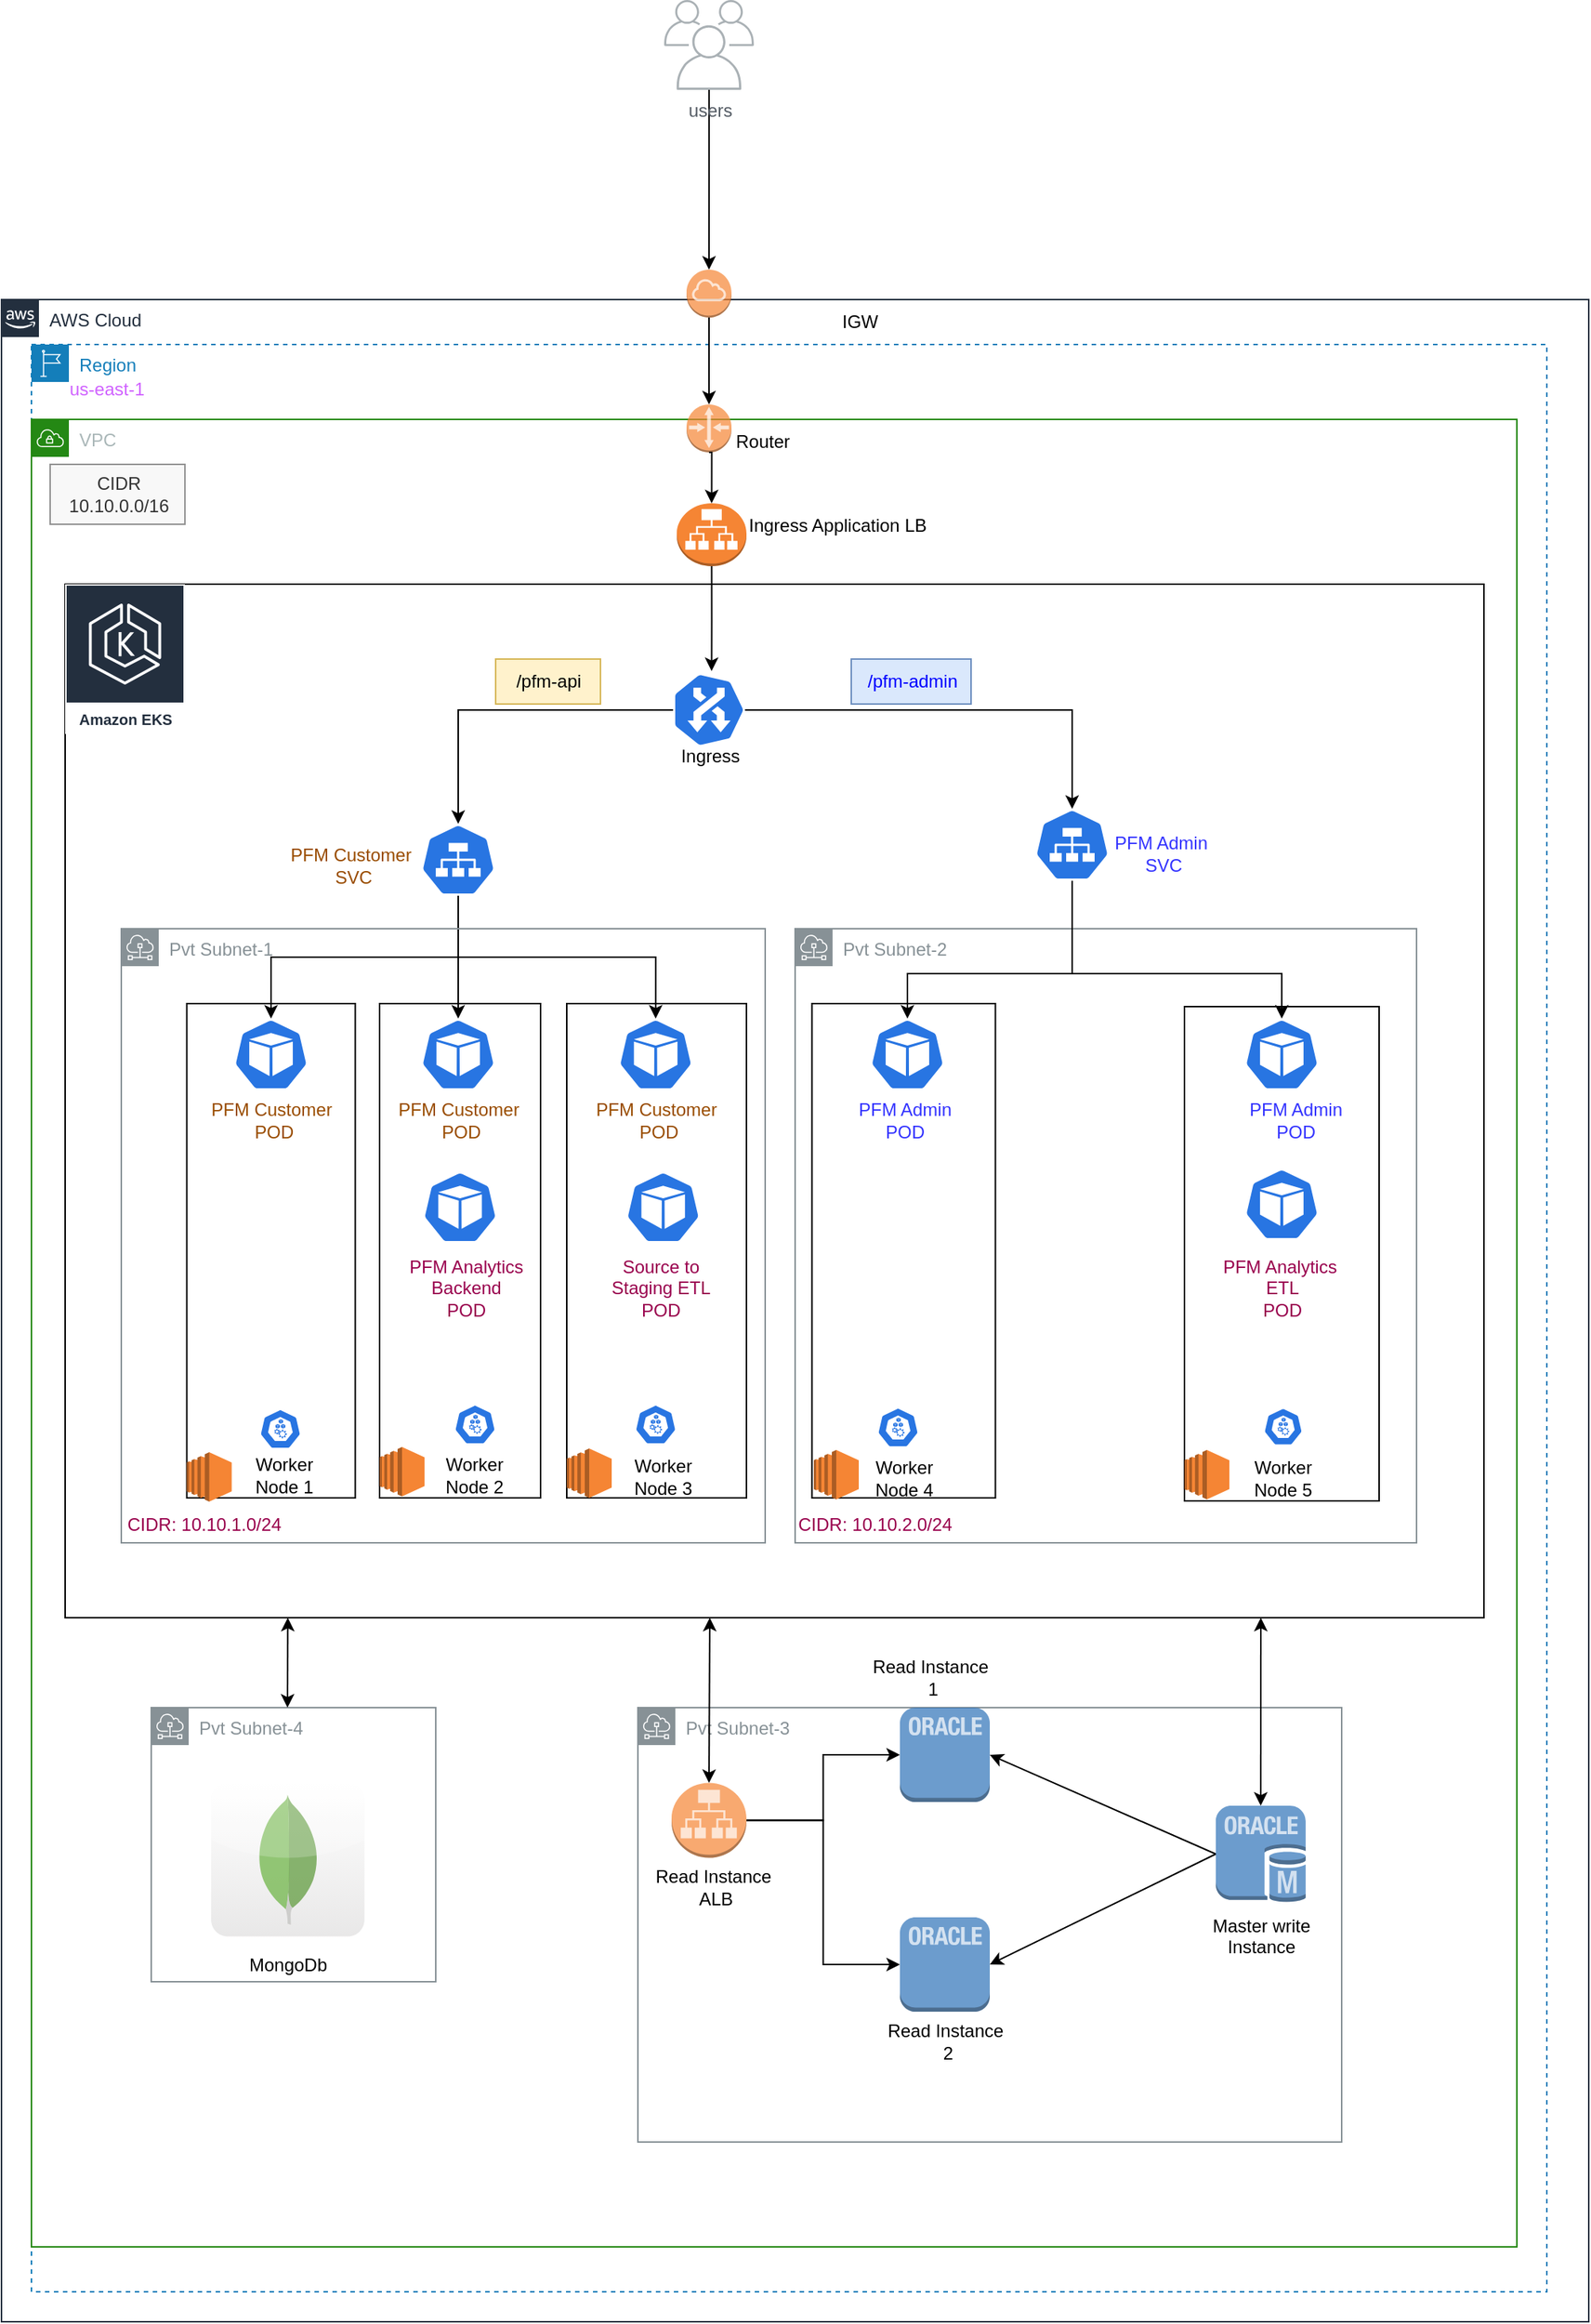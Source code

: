 <mxfile version="20.0.3" type="github">
  <diagram id="WpOWe6v5Jrajskt6-K5j" name="Page-1">
    <mxGraphModel dx="1422" dy="653" grid="1" gridSize="10" guides="1" tooltips="1" connect="1" arrows="1" fold="1" page="1" pageScale="1" pageWidth="5000" pageHeight="5000" math="0" shadow="0">
      <root>
        <mxCell id="0" />
        <mxCell id="1" parent="0" />
        <mxCell id="ctpyWPsM0HwGhFwjq_jE-9" value="Region" style="points=[[0,0],[0.25,0],[0.5,0],[0.75,0],[1,0],[1,0.25],[1,0.5],[1,0.75],[1,1],[0.75,1],[0.5,1],[0.25,1],[0,1],[0,0.75],[0,0.5],[0,0.25]];outlineConnect=0;gradientColor=none;html=1;whiteSpace=wrap;fontSize=12;fontStyle=0;container=1;pointerEvents=0;collapsible=0;recursiveResize=0;shape=mxgraph.aws4.group;grIcon=mxgraph.aws4.group_region;strokeColor=#147EBA;fillColor=none;verticalAlign=top;align=left;spacingLeft=30;fontColor=#147EBA;dashed=1;" parent="1" vertex="1">
          <mxGeometry x="160" y="380" width="1012" height="1300" as="geometry" />
        </mxCell>
        <mxCell id="ctpyWPsM0HwGhFwjq_jE-2" value="VPC" style="points=[[0,0],[0.25,0],[0.5,0],[0.75,0],[1,0],[1,0.25],[1,0.5],[1,0.75],[1,1],[0.75,1],[0.5,1],[0.25,1],[0,1],[0,0.75],[0,0.5],[0,0.25]];outlineConnect=0;gradientColor=none;html=1;whiteSpace=wrap;fontSize=12;fontStyle=0;container=1;pointerEvents=0;collapsible=0;recursiveResize=0;shape=mxgraph.aws4.group;grIcon=mxgraph.aws4.group_vpc;strokeColor=#248814;fillColor=none;verticalAlign=top;align=left;spacingLeft=30;fontColor=#AAB7B8;dashed=0;" parent="ctpyWPsM0HwGhFwjq_jE-9" vertex="1">
          <mxGeometry y="50" width="992" height="1220" as="geometry" />
        </mxCell>
        <mxCell id="SacY1gbERdZdVVYgPPZA-104" value="" style="whiteSpace=wrap;html=1;fontColor=#99004D;strokeWidth=1;gradientColor=none;fillColor=none;strokeColor=#000000;" parent="ctpyWPsM0HwGhFwjq_jE-2" vertex="1">
          <mxGeometry x="22.5" y="110" width="947.5" height="690" as="geometry" />
        </mxCell>
        <mxCell id="SacY1gbERdZdVVYgPPZA-171" value="Pvt Subnet-2" style="sketch=0;outlineConnect=0;gradientColor=none;html=1;whiteSpace=wrap;fontSize=12;fontStyle=0;shape=mxgraph.aws4.group;grIcon=mxgraph.aws4.group_subnet;strokeColor=#879196;fillColor=none;verticalAlign=top;align=left;spacingLeft=30;fontColor=#879196;dashed=0;shadow=0;" parent="ctpyWPsM0HwGhFwjq_jE-2" vertex="1">
          <mxGeometry x="510" y="340" width="415" height="410" as="geometry" />
        </mxCell>
        <mxCell id="SacY1gbERdZdVVYgPPZA-29" value="" style="whiteSpace=wrap;html=1;" parent="ctpyWPsM0HwGhFwjq_jE-2" vertex="1">
          <mxGeometry x="357.5" y="390" width="120" height="330" as="geometry" />
        </mxCell>
        <mxCell id="SacY1gbERdZdVVYgPPZA-31" value="" style="whiteSpace=wrap;html=1;" parent="ctpyWPsM0HwGhFwjq_jE-2" vertex="1">
          <mxGeometry x="770" y="392" width="130" height="330" as="geometry" />
        </mxCell>
        <mxCell id="SacY1gbERdZdVVYgPPZA-30" value="" style="whiteSpace=wrap;html=1;" parent="ctpyWPsM0HwGhFwjq_jE-2" vertex="1">
          <mxGeometry x="521.25" y="390" width="122.5" height="330" as="geometry" />
        </mxCell>
        <mxCell id="SacY1gbERdZdVVYgPPZA-28" value="" style="whiteSpace=wrap;html=1;" parent="ctpyWPsM0HwGhFwjq_jE-2" vertex="1">
          <mxGeometry x="232.5" y="390" width="107.5" height="330" as="geometry" />
        </mxCell>
        <mxCell id="SacY1gbERdZdVVYgPPZA-25" value="" style="whiteSpace=wrap;html=1;" parent="ctpyWPsM0HwGhFwjq_jE-2" vertex="1">
          <mxGeometry x="103.75" y="390" width="112.5" height="330" as="geometry" />
        </mxCell>
        <mxCell id="SacY1gbERdZdVVYgPPZA-6" style="edgeStyle=orthogonalEdgeStyle;rounded=0;orthogonalLoop=1;jettySize=auto;html=1;exitX=0.5;exitY=1;exitDx=0;exitDy=0;exitPerimeter=0;entryX=-0.02;entryY=0.464;entryDx=0;entryDy=0;entryPerimeter=0;" parent="ctpyWPsM0HwGhFwjq_jE-2" source="F-TLm-vbEQwCQ7Gi8zJP-1" target="SacY1gbERdZdVVYgPPZA-5" edge="1">
          <mxGeometry relative="1" as="geometry" />
        </mxCell>
        <mxCell id="F-TLm-vbEQwCQ7Gi8zJP-1" value="" style="outlineConnect=0;dashed=0;verticalLabelPosition=bottom;verticalAlign=top;align=center;html=1;shape=mxgraph.aws3.application_load_balancer;fillColor=#F58534;gradientColor=none;" parent="ctpyWPsM0HwGhFwjq_jE-2" vertex="1">
          <mxGeometry x="431" y="56" width="46.5" height="42" as="geometry" />
        </mxCell>
        <mxCell id="F-TLm-vbEQwCQ7Gi8zJP-2" value="CIDR&lt;br&gt;10.10.0.0/16&lt;br&gt;" style="text;html=1;align=center;verticalAlign=middle;resizable=0;points=[];autosize=1;strokeColor=#666666;fillColor=#f5f5f5;opacity=70;rounded=0;fontColor=#333333;" parent="ctpyWPsM0HwGhFwjq_jE-2" vertex="1">
          <mxGeometry x="12.5" y="30" width="90" height="40" as="geometry" />
        </mxCell>
        <mxCell id="SacY1gbERdZdVVYgPPZA-4" value="Amazon EKS" style="sketch=0;outlineConnect=0;fontColor=#232F3E;gradientColor=none;strokeColor=#ffffff;fillColor=#232F3E;dashed=0;verticalLabelPosition=middle;verticalAlign=bottom;align=center;html=1;whiteSpace=wrap;fontSize=10;fontStyle=1;spacing=3;shape=mxgraph.aws4.productIcon;prIcon=mxgraph.aws4.eks;" parent="ctpyWPsM0HwGhFwjq_jE-2" vertex="1">
          <mxGeometry x="22.5" y="110" width="80" height="100" as="geometry" />
        </mxCell>
        <mxCell id="SacY1gbERdZdVVYgPPZA-12" style="edgeStyle=orthogonalEdgeStyle;rounded=0;orthogonalLoop=1;jettySize=auto;html=1;exitX=0.5;exitY=1;exitDx=0;exitDy=0;exitPerimeter=0;entryX=0.5;entryY=0;entryDx=0;entryDy=0;entryPerimeter=0;" parent="ctpyWPsM0HwGhFwjq_jE-2" source="SacY1gbERdZdVVYgPPZA-5" target="SacY1gbERdZdVVYgPPZA-7" edge="1">
          <mxGeometry relative="1" as="geometry" />
        </mxCell>
        <mxCell id="SacY1gbERdZdVVYgPPZA-13" style="edgeStyle=orthogonalEdgeStyle;rounded=0;orthogonalLoop=1;jettySize=auto;html=1;exitX=0.5;exitY=0;exitDx=0;exitDy=0;exitPerimeter=0;entryX=0.5;entryY=0;entryDx=0;entryDy=0;entryPerimeter=0;" parent="ctpyWPsM0HwGhFwjq_jE-2" source="SacY1gbERdZdVVYgPPZA-5" target="SacY1gbERdZdVVYgPPZA-8" edge="1">
          <mxGeometry relative="1" as="geometry" />
        </mxCell>
        <mxCell id="SacY1gbERdZdVVYgPPZA-5" value="" style="sketch=0;html=1;dashed=0;whitespace=wrap;fillColor=#2875E2;strokeColor=#ffffff;points=[[0.005,0.63,0],[0.1,0.2,0],[0.9,0.2,0],[0.5,0,0],[0.995,0.63,0],[0.72,0.99,0],[0.5,1,0],[0.28,0.99,0]];shape=mxgraph.kubernetes.icon;prIcon=ing;rotation=90;" parent="ctpyWPsM0HwGhFwjq_jE-2" vertex="1">
          <mxGeometry x="427.5" y="170" width="50" height="48" as="geometry" />
        </mxCell>
        <mxCell id="SacY1gbERdZdVVYgPPZA-41" style="edgeStyle=orthogonalEdgeStyle;rounded=0;orthogonalLoop=1;jettySize=auto;html=1;exitX=0.5;exitY=1;exitDx=0;exitDy=0;exitPerimeter=0;entryX=0.5;entryY=0;entryDx=0;entryDy=0;entryPerimeter=0;" parent="ctpyWPsM0HwGhFwjq_jE-2" source="SacY1gbERdZdVVYgPPZA-7" target="SacY1gbERdZdVVYgPPZA-33" edge="1">
          <mxGeometry relative="1" as="geometry" />
        </mxCell>
        <mxCell id="SacY1gbERdZdVVYgPPZA-42" style="edgeStyle=orthogonalEdgeStyle;rounded=0;orthogonalLoop=1;jettySize=auto;html=1;exitX=0.5;exitY=1;exitDx=0;exitDy=0;exitPerimeter=0;entryX=0.5;entryY=0;entryDx=0;entryDy=0;entryPerimeter=0;" parent="ctpyWPsM0HwGhFwjq_jE-2" source="SacY1gbERdZdVVYgPPZA-7" target="SacY1gbERdZdVVYgPPZA-34" edge="1">
          <mxGeometry relative="1" as="geometry" />
        </mxCell>
        <mxCell id="SacY1gbERdZdVVYgPPZA-47" style="edgeStyle=orthogonalEdgeStyle;rounded=0;orthogonalLoop=1;jettySize=auto;html=1;exitX=0.5;exitY=1;exitDx=0;exitDy=0;exitPerimeter=0;entryX=0.5;entryY=0;entryDx=0;entryDy=0;entryPerimeter=0;" parent="ctpyWPsM0HwGhFwjq_jE-2" source="SacY1gbERdZdVVYgPPZA-7" target="SacY1gbERdZdVVYgPPZA-32" edge="1">
          <mxGeometry relative="1" as="geometry" />
        </mxCell>
        <mxCell id="SacY1gbERdZdVVYgPPZA-7" value="" style="sketch=0;html=1;dashed=0;whitespace=wrap;fillColor=#2875E2;strokeColor=#ffffff;points=[[0.005,0.63,0],[0.1,0.2,0],[0.9,0.2,0],[0.5,0,0],[0.995,0.63,0],[0.72,0.99,0],[0.5,1,0],[0.28,0.99,0]];shape=mxgraph.kubernetes.icon;prIcon=svc" parent="ctpyWPsM0HwGhFwjq_jE-2" vertex="1">
          <mxGeometry x="260" y="270" width="50" height="48" as="geometry" />
        </mxCell>
        <mxCell id="SacY1gbERdZdVVYgPPZA-45" style="edgeStyle=orthogonalEdgeStyle;rounded=0;orthogonalLoop=1;jettySize=auto;html=1;exitX=0.5;exitY=1;exitDx=0;exitDy=0;exitPerimeter=0;entryX=0.5;entryY=0;entryDx=0;entryDy=0;entryPerimeter=0;" parent="ctpyWPsM0HwGhFwjq_jE-2" source="SacY1gbERdZdVVYgPPZA-8" target="SacY1gbERdZdVVYgPPZA-36" edge="1">
          <mxGeometry relative="1" as="geometry">
            <Array as="points">
              <mxPoint x="695" y="370" />
              <mxPoint x="835" y="370" />
            </Array>
          </mxGeometry>
        </mxCell>
        <mxCell id="SacY1gbERdZdVVYgPPZA-8" value="" style="sketch=0;html=1;dashed=0;whitespace=wrap;fillColor=#2875E2;strokeColor=#ffffff;points=[[0.005,0.63,0],[0.1,0.2,0],[0.9,0.2,0],[0.5,0,0],[0.995,0.63,0],[0.72,0.99,0],[0.5,1,0],[0.28,0.99,0]];shape=mxgraph.kubernetes.icon;prIcon=svc" parent="ctpyWPsM0HwGhFwjq_jE-2" vertex="1">
          <mxGeometry x="670" y="260" width="50" height="48" as="geometry" />
        </mxCell>
        <mxCell id="SacY1gbERdZdVVYgPPZA-14" value="" style="sketch=0;html=1;dashed=0;whitespace=wrap;fillColor=#2875E2;strokeColor=#ffffff;points=[[0.005,0.63,0],[0.1,0.2,0],[0.9,0.2,0],[0.5,0,0],[0.995,0.63,0],[0.72,0.99,0],[0.5,1,0],[0.28,0.99,0]];shape=mxgraph.kubernetes.icon;prIcon=node" parent="ctpyWPsM0HwGhFwjq_jE-2" vertex="1">
          <mxGeometry x="152.5" y="654" width="27.5" height="40" as="geometry" />
        </mxCell>
        <mxCell id="SacY1gbERdZdVVYgPPZA-16" value="" style="sketch=0;html=1;dashed=0;whitespace=wrap;fillColor=#2875E2;strokeColor=#ffffff;points=[[0.005,0.63,0],[0.1,0.2,0],[0.9,0.2,0],[0.5,0,0],[0.995,0.63,0],[0.72,0.99,0],[0.5,1,0],[0.28,0.99,0]];shape=mxgraph.kubernetes.icon;prIcon=node" parent="ctpyWPsM0HwGhFwjq_jE-2" vertex="1">
          <mxGeometry x="403.13" y="651.5" width="27.5" height="39" as="geometry" />
        </mxCell>
        <mxCell id="SacY1gbERdZdVVYgPPZA-18" value="" style="sketch=0;html=1;dashed=0;whitespace=wrap;fillColor=#2875E2;strokeColor=#ffffff;points=[[0.005,0.63,0],[0.1,0.2,0],[0.9,0.2,0],[0.5,0,0],[0.995,0.63,0],[0.72,0.99,0],[0.5,1,0],[0.28,0.99,0]];shape=mxgraph.kubernetes.icon;prIcon=node" parent="ctpyWPsM0HwGhFwjq_jE-2" vertex="1">
          <mxGeometry x="565" y="658" width="27.5" height="30" as="geometry" />
        </mxCell>
        <mxCell id="SacY1gbERdZdVVYgPPZA-20" value="Worker&lt;br&gt;Node 1" style="text;html=1;strokeColor=none;fillColor=none;align=center;verticalAlign=middle;whiteSpace=wrap;rounded=0;" parent="ctpyWPsM0HwGhFwjq_jE-2" vertex="1">
          <mxGeometry x="146.25" y="688" width="46.25" height="34" as="geometry" />
        </mxCell>
        <mxCell id="F-TLm-vbEQwCQ7Gi8zJP-12" value="" style="outlineConnect=0;dashed=0;verticalLabelPosition=bottom;verticalAlign=top;align=center;html=1;shape=mxgraph.aws3.router;fillColor=#F58534;gradientColor=none;rounded=0;opacity=70;" parent="ctpyWPsM0HwGhFwjq_jE-2" vertex="1">
          <mxGeometry x="437.5" y="-10" width="30" height="32" as="geometry" />
        </mxCell>
        <mxCell id="F-TLm-vbEQwCQ7Gi8zJP-17" style="edgeStyle=orthogonalEdgeStyle;rounded=0;orthogonalLoop=1;jettySize=auto;html=1;exitX=0.5;exitY=1;exitDx=0;exitDy=0;exitPerimeter=0;entryX=0.5;entryY=0;entryDx=0;entryDy=0;entryPerimeter=0;" parent="ctpyWPsM0HwGhFwjq_jE-2" source="F-TLm-vbEQwCQ7Gi8zJP-12" target="F-TLm-vbEQwCQ7Gi8zJP-1" edge="1">
          <mxGeometry relative="1" as="geometry" />
        </mxCell>
        <mxCell id="SacY1gbERdZdVVYgPPZA-32" value="" style="sketch=0;html=1;dashed=0;whitespace=wrap;fillColor=#2875E2;strokeColor=#ffffff;points=[[0.005,0.63,0],[0.1,0.2,0],[0.9,0.2,0],[0.5,0,0],[0.995,0.63,0],[0.72,0.99,0],[0.5,1,0],[0.28,0.99,0]];shape=mxgraph.kubernetes.icon;prIcon=pod" parent="ctpyWPsM0HwGhFwjq_jE-2" vertex="1">
          <mxGeometry x="135" y="400" width="50" height="48" as="geometry" />
        </mxCell>
        <mxCell id="SacY1gbERdZdVVYgPPZA-33" value="" style="sketch=0;html=1;dashed=0;whitespace=wrap;fillColor=#2875E2;strokeColor=#ffffff;points=[[0.005,0.63,0],[0.1,0.2,0],[0.9,0.2,0],[0.5,0,0],[0.995,0.63,0],[0.72,0.99,0],[0.5,1,0],[0.28,0.99,0]];shape=mxgraph.kubernetes.icon;prIcon=pod" parent="ctpyWPsM0HwGhFwjq_jE-2" vertex="1">
          <mxGeometry x="260" y="400" width="50" height="48" as="geometry" />
        </mxCell>
        <mxCell id="SacY1gbERdZdVVYgPPZA-34" value="" style="sketch=0;html=1;dashed=0;whitespace=wrap;fillColor=#2875E2;strokeColor=#ffffff;points=[[0.005,0.63,0],[0.1,0.2,0],[0.9,0.2,0],[0.5,0,0],[0.995,0.63,0],[0.72,0.99,0],[0.5,1,0],[0.28,0.99,0]];shape=mxgraph.kubernetes.icon;prIcon=pod" parent="ctpyWPsM0HwGhFwjq_jE-2" vertex="1">
          <mxGeometry x="391.88" y="400" width="50" height="48" as="geometry" />
        </mxCell>
        <mxCell id="SacY1gbERdZdVVYgPPZA-36" value="" style="sketch=0;html=1;dashed=0;whitespace=wrap;fillColor=#2875E2;strokeColor=#ffffff;points=[[0.005,0.63,0],[0.1,0.2,0],[0.9,0.2,0],[0.5,0,0],[0.995,0.63,0],[0.72,0.99,0],[0.5,1,0],[0.28,0.99,0]];shape=mxgraph.kubernetes.icon;prIcon=pod" parent="ctpyWPsM0HwGhFwjq_jE-2" vertex="1">
          <mxGeometry x="810" y="400" width="50" height="48" as="geometry" />
        </mxCell>
        <mxCell id="F-TLm-vbEQwCQ7Gi8zJP-13" value="Router" style="text;html=1;align=center;verticalAlign=middle;resizable=0;points=[];autosize=1;strokeColor=none;fillColor=none;" parent="ctpyWPsM0HwGhFwjq_jE-2" vertex="1">
          <mxGeometry x="457.5" width="60" height="30" as="geometry" />
        </mxCell>
        <mxCell id="SacY1gbERdZdVVYgPPZA-53" value="" style="outlineConnect=0;dashed=0;verticalLabelPosition=bottom;verticalAlign=top;align=center;html=1;shape=mxgraph.aws3.ec2;fillColor=#F58534;gradientColor=none;" parent="ctpyWPsM0HwGhFwjq_jE-2" vertex="1">
          <mxGeometry x="103.75" y="689.5" width="30" height="33" as="geometry" />
        </mxCell>
        <mxCell id="SacY1gbERdZdVVYgPPZA-55" value="" style="outlineConnect=0;dashed=0;verticalLabelPosition=bottom;verticalAlign=top;align=center;html=1;shape=mxgraph.aws3.ec2;fillColor=#F58534;gradientColor=none;" parent="ctpyWPsM0HwGhFwjq_jE-2" vertex="1">
          <mxGeometry x="357.5" y="687" width="30" height="33" as="geometry" />
        </mxCell>
        <mxCell id="SacY1gbERdZdVVYgPPZA-56" value="" style="outlineConnect=0;dashed=0;verticalLabelPosition=bottom;verticalAlign=top;align=center;html=1;shape=mxgraph.aws3.ec2;fillColor=#F58534;gradientColor=none;" parent="ctpyWPsM0HwGhFwjq_jE-2" vertex="1">
          <mxGeometry x="522.5" y="688" width="30" height="33" as="geometry" />
        </mxCell>
        <mxCell id="SacY1gbERdZdVVYgPPZA-57" value="" style="outlineConnect=0;dashed=0;verticalLabelPosition=bottom;verticalAlign=top;align=center;html=1;shape=mxgraph.aws3.ec2;fillColor=#F58534;gradientColor=none;" parent="ctpyWPsM0HwGhFwjq_jE-2" vertex="1">
          <mxGeometry x="770" y="688" width="30" height="33" as="geometry" />
        </mxCell>
        <mxCell id="SacY1gbERdZdVVYgPPZA-75" value="Ingress" style="text;html=1;align=center;verticalAlign=middle;resizable=0;points=[];autosize=1;strokeColor=none;fillColor=none;" parent="ctpyWPsM0HwGhFwjq_jE-2" vertex="1">
          <mxGeometry x="422.5" y="210" width="60" height="30" as="geometry" />
        </mxCell>
        <mxCell id="F-TLm-vbEQwCQ7Gi8zJP-14" value="Ingress Application LB" style="text;align=center;verticalAlign=middle;resizable=0;points=[];autosize=1;strokeColor=none;fillColor=none;html=1;" parent="ctpyWPsM0HwGhFwjq_jE-2" vertex="1">
          <mxGeometry x="467.5" y="56" width="140" height="30" as="geometry" />
        </mxCell>
        <mxCell id="SacY1gbERdZdVVYgPPZA-76" value="&lt;font color=&quot;#0000ff&quot;&gt;/pfm-admin&lt;/font&gt;" style="text;html=1;align=center;verticalAlign=middle;resizable=0;points=[];autosize=1;strokeColor=#6c8ebf;fillColor=#dae8fc;" parent="ctpyWPsM0HwGhFwjq_jE-2" vertex="1">
          <mxGeometry x="547.5" y="160" width="80" height="30" as="geometry" />
        </mxCell>
        <mxCell id="SacY1gbERdZdVVYgPPZA-77" value="/pfm-api&lt;br&gt;" style="text;html=1;align=center;verticalAlign=middle;resizable=0;points=[];autosize=1;strokeColor=#d6b656;fillColor=#fff2cc;" parent="ctpyWPsM0HwGhFwjq_jE-2" vertex="1">
          <mxGeometry x="310" y="160" width="70" height="30" as="geometry" />
        </mxCell>
        <mxCell id="SacY1gbERdZdVVYgPPZA-79" value="&lt;font color=&quot;#994c00&quot;&gt;PFM Customer&lt;br&gt;&amp;nbsp;SVC&lt;/font&gt;" style="text;html=1;align=center;verticalAlign=middle;resizable=0;points=[];autosize=1;strokeColor=none;fillColor=none;" parent="ctpyWPsM0HwGhFwjq_jE-2" vertex="1">
          <mxGeometry x="162.5" y="278" width="100" height="40" as="geometry" />
        </mxCell>
        <mxCell id="SacY1gbERdZdVVYgPPZA-80" value="&lt;font color=&quot;#3333ff&quot;&gt;PFM Admin &lt;br&gt;POD&lt;/font&gt;" style="text;html=1;align=center;verticalAlign=middle;resizable=0;points=[];autosize=1;strokeColor=none;fillColor=none;" parent="ctpyWPsM0HwGhFwjq_jE-2" vertex="1">
          <mxGeometry x="537.5" y="448" width="90" height="40" as="geometry" />
        </mxCell>
        <mxCell id="SacY1gbERdZdVVYgPPZA-81" value="&lt;font color=&quot;#994c00&quot;&gt;PFM Customer&lt;br&gt;&amp;nbsp;POD&lt;/font&gt;" style="text;html=1;align=center;verticalAlign=middle;resizable=0;points=[];autosize=1;strokeColor=none;fillColor=none;" parent="ctpyWPsM0HwGhFwjq_jE-2" vertex="1">
          <mxGeometry x="235" y="448" width="100" height="40" as="geometry" />
        </mxCell>
        <mxCell id="SacY1gbERdZdVVYgPPZA-83" value="&lt;font color=&quot;#994c00&quot;&gt;PFM Customer&lt;br&gt;&amp;nbsp;POD&lt;/font&gt;" style="text;html=1;align=center;verticalAlign=middle;resizable=0;points=[];autosize=1;strokeColor=none;fillColor=none;" parent="ctpyWPsM0HwGhFwjq_jE-2" vertex="1">
          <mxGeometry x="110" y="448" width="100" height="40" as="geometry" />
        </mxCell>
        <mxCell id="SacY1gbERdZdVVYgPPZA-84" value="&lt;font color=&quot;#994c00&quot;&gt;PFM Customer&lt;br&gt;&amp;nbsp;POD&lt;/font&gt;" style="text;html=1;align=center;verticalAlign=middle;resizable=0;points=[];autosize=1;strokeColor=none;fillColor=none;" parent="ctpyWPsM0HwGhFwjq_jE-2" vertex="1">
          <mxGeometry x="366.88" y="448" width="100" height="40" as="geometry" />
        </mxCell>
        <mxCell id="SacY1gbERdZdVVYgPPZA-87" value="Worker&lt;br&gt;Node 3" style="text;html=1;strokeColor=none;fillColor=none;align=center;verticalAlign=middle;whiteSpace=wrap;rounded=0;" parent="ctpyWPsM0HwGhFwjq_jE-2" vertex="1">
          <mxGeometry x="398.76" y="689" width="46.25" height="34" as="geometry" />
        </mxCell>
        <mxCell id="SacY1gbERdZdVVYgPPZA-91" value="" style="sketch=0;html=1;dashed=0;whitespace=wrap;fillColor=#2875E2;strokeColor=#ffffff;points=[[0.005,0.63,0],[0.1,0.2,0],[0.9,0.2,0],[0.5,0,0],[0.995,0.63,0],[0.72,0.99,0],[0.5,1,0],[0.28,0.99,0]];shape=mxgraph.kubernetes.icon;prIcon=pod" parent="ctpyWPsM0HwGhFwjq_jE-2" vertex="1">
          <mxGeometry x="261.25" y="502" width="50" height="48" as="geometry" />
        </mxCell>
        <mxCell id="SacY1gbERdZdVVYgPPZA-92" value="" style="sketch=0;html=1;dashed=0;whitespace=wrap;fillColor=#2875E2;strokeColor=#ffffff;points=[[0.005,0.63,0],[0.1,0.2,0],[0.9,0.2,0],[0.5,0,0],[0.995,0.63,0],[0.72,0.99,0],[0.5,1,0],[0.28,0.99,0]];shape=mxgraph.kubernetes.icon;prIcon=pod" parent="ctpyWPsM0HwGhFwjq_jE-2" vertex="1">
          <mxGeometry x="810" y="500" width="50" height="48" as="geometry" />
        </mxCell>
        <mxCell id="SacY1gbERdZdVVYgPPZA-93" value="" style="sketch=0;html=1;dashed=0;whitespace=wrap;fillColor=#2875E2;strokeColor=#ffffff;points=[[0.005,0.63,0],[0.1,0.2,0],[0.9,0.2,0],[0.5,0,0],[0.995,0.63,0],[0.72,0.99,0],[0.5,1,0],[0.28,0.99,0]];shape=mxgraph.kubernetes.icon;prIcon=pod" parent="ctpyWPsM0HwGhFwjq_jE-2" vertex="1">
          <mxGeometry x="396.88" y="502" width="50" height="48" as="geometry" />
        </mxCell>
        <mxCell id="SacY1gbERdZdVVYgPPZA-94" value="&lt;font color=&quot;#99004d&quot;&gt;PFM Analytics &lt;br&gt;Backend&lt;br&gt;POD&lt;/font&gt;" style="text;html=1;align=center;verticalAlign=middle;resizable=0;points=[];autosize=1;strokeColor=none;fillColor=none;fontColor=#3333FF;" parent="ctpyWPsM0HwGhFwjq_jE-2" vertex="1">
          <mxGeometry x="240" y="550" width="100" height="60" as="geometry" />
        </mxCell>
        <mxCell id="SacY1gbERdZdVVYgPPZA-97" value="Source to &lt;br&gt;Staging ETL &lt;br&gt;POD" style="text;html=1;align=center;verticalAlign=middle;resizable=0;points=[];autosize=1;strokeColor=none;fillColor=none;fontColor=#99004D;" parent="ctpyWPsM0HwGhFwjq_jE-2" vertex="1">
          <mxGeometry x="375" y="550" width="90" height="60" as="geometry" />
        </mxCell>
        <mxCell id="SacY1gbERdZdVVYgPPZA-98" value="" style="sketch=0;html=1;dashed=0;whitespace=wrap;fillColor=#2875E2;strokeColor=#ffffff;points=[[0.005,0.63,0],[0.1,0.2,0],[0.9,0.2,0],[0.5,0,0],[0.995,0.63,0],[0.72,0.99,0],[0.5,1,0],[0.28,0.99,0]];shape=mxgraph.kubernetes.icon;prIcon=node" parent="ctpyWPsM0HwGhFwjq_jE-2" vertex="1">
          <mxGeometry x="282.5" y="650" width="27.5" height="42" as="geometry" />
        </mxCell>
        <mxCell id="SacY1gbERdZdVVYgPPZA-99" value="Worker&lt;br&gt;Node 2" style="text;html=1;strokeColor=none;fillColor=none;align=center;verticalAlign=middle;whiteSpace=wrap;rounded=0;" parent="ctpyWPsM0HwGhFwjq_jE-2" vertex="1">
          <mxGeometry x="273.12" y="694" width="46.25" height="21" as="geometry" />
        </mxCell>
        <mxCell id="SacY1gbERdZdVVYgPPZA-100" value="" style="outlineConnect=0;dashed=0;verticalLabelPosition=bottom;verticalAlign=top;align=center;html=1;shape=mxgraph.aws3.ec2;fillColor=#F58534;gradientColor=none;" parent="ctpyWPsM0HwGhFwjq_jE-2" vertex="1">
          <mxGeometry x="232.5" y="686" width="30" height="33" as="geometry" />
        </mxCell>
        <mxCell id="SacY1gbERdZdVVYgPPZA-172" value="Pvt Subnet-1" style="sketch=0;outlineConnect=0;gradientColor=none;html=1;whiteSpace=wrap;fontSize=12;fontStyle=0;shape=mxgraph.aws4.group;grIcon=mxgraph.aws4.group_subnet;strokeColor=#879196;fillColor=none;verticalAlign=top;align=left;spacingLeft=30;fontColor=#879196;dashed=0;shadow=0;" parent="ctpyWPsM0HwGhFwjq_jE-2" vertex="1">
          <mxGeometry x="60" y="340" width="430" height="410" as="geometry" />
        </mxCell>
        <mxCell id="SacY1gbERdZdVVYgPPZA-82" value="&lt;font color=&quot;#3333ff&quot;&gt;PFM Admin &lt;br&gt;POD&lt;/font&gt;" style="text;html=1;align=center;verticalAlign=middle;resizable=0;points=[];autosize=1;strokeColor=none;fillColor=none;" parent="ctpyWPsM0HwGhFwjq_jE-2" vertex="1">
          <mxGeometry x="798.75" y="448" width="90" height="40" as="geometry" />
        </mxCell>
        <mxCell id="SacY1gbERdZdVVYgPPZA-78" value="&lt;font color=&quot;#3333ff&quot;&gt;PFM Admin&lt;br&gt;&amp;nbsp;SVC&lt;/font&gt;" style="text;html=1;align=center;verticalAlign=middle;resizable=0;points=[];autosize=1;strokeColor=none;fillColor=none;" parent="ctpyWPsM0HwGhFwjq_jE-2" vertex="1">
          <mxGeometry x="708.75" y="270" width="90" height="40" as="geometry" />
        </mxCell>
        <mxCell id="SacY1gbERdZdVVYgPPZA-101" value="PFM Analytics&amp;nbsp;&lt;br&gt;ETL&lt;br&gt;POD" style="text;html=1;align=center;verticalAlign=middle;resizable=0;points=[];autosize=1;strokeColor=none;fillColor=none;fontColor=#99004D;" parent="ctpyWPsM0HwGhFwjq_jE-2" vertex="1">
          <mxGeometry x="785" y="550" width="100" height="60" as="geometry" />
        </mxCell>
        <mxCell id="SacY1gbERdZdVVYgPPZA-174" value="CIDR: 10.10.1.0/24" style="text;html=1;align=center;verticalAlign=middle;resizable=0;points=[];autosize=1;strokeColor=none;fillColor=none;fontColor=#99004D;" parent="ctpyWPsM0HwGhFwjq_jE-2" vertex="1">
          <mxGeometry x="50" y="723" width="130" height="30" as="geometry" />
        </mxCell>
        <mxCell id="SacY1gbERdZdVVYgPPZA-175" value="CIDR: 10.10.2.0/24" style="text;html=1;align=center;verticalAlign=middle;resizable=0;points=[];autosize=1;strokeColor=none;fillColor=none;fontColor=#99004D;" parent="ctpyWPsM0HwGhFwjq_jE-2" vertex="1">
          <mxGeometry x="497.5" y="723" width="130" height="30" as="geometry" />
        </mxCell>
        <mxCell id="ctpyWPsM0HwGhFwjq_jE-11" value="&lt;font color=&quot;#d063ff&quot;&gt;us-east-1&lt;/font&gt;" style="text;html=1;align=center;verticalAlign=middle;resizable=0;points=[];autosize=1;strokeColor=none;fillColor=none;" parent="ctpyWPsM0HwGhFwjq_jE-9" vertex="1">
          <mxGeometry x="15" y="15" width="70" height="30" as="geometry" />
        </mxCell>
        <mxCell id="ctpyWPsM0HwGhFwjq_jE-1" value="AWS Cloud" style="points=[[0,0],[0.25,0],[0.5,0],[0.75,0],[1,0],[1,0.25],[1,0.5],[1,0.75],[1,1],[0.75,1],[0.5,1],[0.25,1],[0,1],[0,0.75],[0,0.5],[0,0.25]];outlineConnect=0;gradientColor=none;html=1;whiteSpace=wrap;fontSize=12;fontStyle=0;container=1;pointerEvents=0;collapsible=0;recursiveResize=0;shape=mxgraph.aws4.group;grIcon=mxgraph.aws4.group_aws_cloud_alt;strokeColor=#232F3E;fillColor=none;verticalAlign=top;align=left;spacingLeft=30;fontColor=#232F3E;dashed=0;" parent="1" vertex="1">
          <mxGeometry x="140" y="350" width="1060" height="1350" as="geometry" />
        </mxCell>
        <mxCell id="NnO_lD4yIp_nQxnlcSWG-29" value="Pvt Subnet-3" style="sketch=0;outlineConnect=0;gradientColor=none;html=1;whiteSpace=wrap;fontSize=12;fontStyle=0;shape=mxgraph.aws4.group;grIcon=mxgraph.aws4.group_subnet;strokeColor=#879196;fillColor=none;verticalAlign=top;align=left;spacingLeft=30;fontColor=#879196;dashed=0;shadow=0;" vertex="1" parent="ctpyWPsM0HwGhFwjq_jE-1">
          <mxGeometry x="425" y="940" width="470" height="290" as="geometry" />
        </mxCell>
        <mxCell id="F-TLm-vbEQwCQ7Gi8zJP-11" value="IGW" style="text;html=1;align=center;verticalAlign=middle;resizable=0;points=[];autosize=1;strokeColor=none;fillColor=none;" parent="ctpyWPsM0HwGhFwjq_jE-1" vertex="1">
          <mxGeometry x="547.5" width="50" height="30" as="geometry" />
        </mxCell>
        <mxCell id="SacY1gbERdZdVVYgPPZA-88" value="Worker&lt;br&gt;Node 4" style="text;html=1;strokeColor=none;fillColor=none;align=center;verticalAlign=middle;whiteSpace=wrap;rounded=0;" parent="ctpyWPsM0HwGhFwjq_jE-1" vertex="1">
          <mxGeometry x="580" y="770" width="46.25" height="34" as="geometry" />
        </mxCell>
        <mxCell id="SacY1gbERdZdVVYgPPZA-35" value="" style="sketch=0;html=1;dashed=0;whitespace=wrap;fillColor=#2875E2;strokeColor=#ffffff;points=[[0.005,0.63,0],[0.1,0.2,0],[0.9,0.2,0],[0.5,0,0],[0.995,0.63,0],[0.72,0.99,0],[0.5,1,0],[0.28,0.99,0]];shape=mxgraph.kubernetes.icon;prIcon=pod" parent="ctpyWPsM0HwGhFwjq_jE-1" vertex="1">
          <mxGeometry x="580" y="480" width="50" height="48" as="geometry" />
        </mxCell>
        <mxCell id="SacY1gbERdZdVVYgPPZA-89" value="Worker&lt;br&gt;Node 5" style="text;html=1;strokeColor=none;fillColor=none;align=center;verticalAlign=middle;whiteSpace=wrap;rounded=0;" parent="ctpyWPsM0HwGhFwjq_jE-1" vertex="1">
          <mxGeometry x="835" y="770" width="41.88" height="34" as="geometry" />
        </mxCell>
        <mxCell id="SacY1gbERdZdVVYgPPZA-19" value="" style="sketch=0;html=1;dashed=0;whitespace=wrap;fillColor=#2875E2;strokeColor=#ffffff;points=[[0.005,0.63,0],[0.1,0.2,0],[0.9,0.2,0],[0.5,0,0],[0.995,0.63,0],[0.72,0.99,0],[0.5,1,0],[0.28,0.99,0]];shape=mxgraph.kubernetes.icon;prIcon=node" parent="ctpyWPsM0HwGhFwjq_jE-1" vertex="1">
          <mxGeometry x="840.94" y="740" width="30" height="25" as="geometry" />
        </mxCell>
        <mxCell id="F-TLm-vbEQwCQ7Gi8zJP-9" value="" style="outlineConnect=0;dashed=0;verticalLabelPosition=bottom;verticalAlign=top;align=center;html=1;shape=mxgraph.aws3.internet_gateway;fillColor=#F58534;gradientColor=none;rounded=0;opacity=70;" parent="ctpyWPsM0HwGhFwjq_jE-1" vertex="1">
          <mxGeometry x="457.5" y="-20" width="30" height="32" as="geometry" />
        </mxCell>
        <mxCell id="NnO_lD4yIp_nQxnlcSWG-1" value="Pvt Subnet-4" style="sketch=0;outlineConnect=0;gradientColor=none;html=1;whiteSpace=wrap;fontSize=12;fontStyle=0;shape=mxgraph.aws4.group;grIcon=mxgraph.aws4.group_subnet;strokeColor=#879196;fillColor=none;verticalAlign=top;align=left;spacingLeft=30;fontColor=#879196;dashed=0;shadow=0;" vertex="1" parent="ctpyWPsM0HwGhFwjq_jE-1">
          <mxGeometry x="100" y="940" width="190" height="183" as="geometry" />
        </mxCell>
        <mxCell id="NnO_lD4yIp_nQxnlcSWG-18" style="edgeStyle=orthogonalEdgeStyle;rounded=0;orthogonalLoop=1;jettySize=auto;html=1;" edge="1" parent="ctpyWPsM0HwGhFwjq_jE-1" source="NnO_lD4yIp_nQxnlcSWG-2" target="NnO_lD4yIp_nQxnlcSWG-8">
          <mxGeometry relative="1" as="geometry" />
        </mxCell>
        <mxCell id="NnO_lD4yIp_nQxnlcSWG-19" style="edgeStyle=orthogonalEdgeStyle;rounded=0;orthogonalLoop=1;jettySize=auto;html=1;entryX=0;entryY=0.5;entryDx=0;entryDy=0;entryPerimeter=0;" edge="1" parent="ctpyWPsM0HwGhFwjq_jE-1" source="NnO_lD4yIp_nQxnlcSWG-2" target="NnO_lD4yIp_nQxnlcSWG-7">
          <mxGeometry relative="1" as="geometry" />
        </mxCell>
        <mxCell id="NnO_lD4yIp_nQxnlcSWG-2" value="" style="outlineConnect=0;dashed=0;verticalLabelPosition=bottom;verticalAlign=top;align=center;html=1;shape=mxgraph.aws3.application_load_balancer;fillColor=#F58534;gradientColor=none;rounded=0;opacity=70;" vertex="1" parent="ctpyWPsM0HwGhFwjq_jE-1">
          <mxGeometry x="447.5" y="990.3" width="50" height="50" as="geometry" />
        </mxCell>
        <mxCell id="NnO_lD4yIp_nQxnlcSWG-7" value="" style="outlineConnect=0;dashed=0;verticalLabelPosition=bottom;verticalAlign=top;align=center;html=1;shape=mxgraph.aws3.oracle_db_instance_2;fillColor=#2E73B8;gradientColor=none;rounded=0;opacity=70;" vertex="1" parent="ctpyWPsM0HwGhFwjq_jE-1">
          <mxGeometry x="600" y="1080" width="60" height="63" as="geometry" />
        </mxCell>
        <mxCell id="NnO_lD4yIp_nQxnlcSWG-8" value="" style="outlineConnect=0;dashed=0;verticalLabelPosition=bottom;verticalAlign=top;align=center;html=1;shape=mxgraph.aws3.oracle_db_instance_2;fillColor=#2E73B8;gradientColor=none;rounded=0;opacity=70;" vertex="1" parent="ctpyWPsM0HwGhFwjq_jE-1">
          <mxGeometry x="600" y="940" width="60" height="63" as="geometry" />
        </mxCell>
        <mxCell id="NnO_lD4yIp_nQxnlcSWG-26" style="edgeStyle=none;rounded=0;orthogonalLoop=1;jettySize=auto;html=1;exitX=0;exitY=0.5;exitDx=0;exitDy=0;exitPerimeter=0;entryX=1;entryY=0.5;entryDx=0;entryDy=0;entryPerimeter=0;" edge="1" parent="ctpyWPsM0HwGhFwjq_jE-1" source="NnO_lD4yIp_nQxnlcSWG-9" target="NnO_lD4yIp_nQxnlcSWG-8">
          <mxGeometry relative="1" as="geometry" />
        </mxCell>
        <mxCell id="NnO_lD4yIp_nQxnlcSWG-27" style="edgeStyle=none;rounded=0;orthogonalLoop=1;jettySize=auto;html=1;exitX=0;exitY=0.5;exitDx=0;exitDy=0;exitPerimeter=0;entryX=1;entryY=0.5;entryDx=0;entryDy=0;entryPerimeter=0;" edge="1" parent="ctpyWPsM0HwGhFwjq_jE-1" source="NnO_lD4yIp_nQxnlcSWG-9" target="NnO_lD4yIp_nQxnlcSWG-7">
          <mxGeometry relative="1" as="geometry" />
        </mxCell>
        <mxCell id="NnO_lD4yIp_nQxnlcSWG-9" value="" style="outlineConnect=0;dashed=0;verticalLabelPosition=bottom;verticalAlign=top;align=center;html=1;shape=mxgraph.aws3.oracle_db_instance;fillColor=#2E73B8;gradientColor=none;rounded=0;opacity=70;" vertex="1" parent="ctpyWPsM0HwGhFwjq_jE-1">
          <mxGeometry x="810.94" y="1005.5" width="60" height="64.5" as="geometry" />
        </mxCell>
        <mxCell id="NnO_lD4yIp_nQxnlcSWG-10" value="Read Instance&lt;br&gt;&amp;nbsp;1" style="text;html=1;align=center;verticalAlign=middle;resizable=0;points=[];autosize=1;strokeColor=none;fillColor=none;" vertex="1" parent="ctpyWPsM0HwGhFwjq_jE-1">
          <mxGeometry x="570" y="900" width="100" height="40" as="geometry" />
        </mxCell>
        <mxCell id="NnO_lD4yIp_nQxnlcSWG-11" value="Read Instance&lt;br&gt;&amp;nbsp;2" style="text;html=1;align=center;verticalAlign=middle;resizable=0;points=[];autosize=1;strokeColor=none;fillColor=none;" vertex="1" parent="ctpyWPsM0HwGhFwjq_jE-1">
          <mxGeometry x="580" y="1143" width="100" height="40" as="geometry" />
        </mxCell>
        <mxCell id="NnO_lD4yIp_nQxnlcSWG-12" value="Master write &lt;br&gt;Instance&lt;br&gt;&amp;nbsp;" style="text;html=1;align=center;verticalAlign=middle;resizable=0;points=[];autosize=1;strokeColor=none;fillColor=none;" vertex="1" parent="ctpyWPsM0HwGhFwjq_jE-1">
          <mxGeometry x="795.94" y="1070" width="90" height="60" as="geometry" />
        </mxCell>
        <mxCell id="NnO_lD4yIp_nQxnlcSWG-28" value="Read Instance&lt;br&gt;&amp;nbsp;ALB" style="text;html=1;align=center;verticalAlign=middle;resizable=0;points=[];autosize=1;strokeColor=none;fillColor=none;" vertex="1" parent="ctpyWPsM0HwGhFwjq_jE-1">
          <mxGeometry x="425" y="1040" width="100" height="40" as="geometry" />
        </mxCell>
        <mxCell id="NnO_lD4yIp_nQxnlcSWG-30" value="" style="dashed=0;outlineConnect=0;html=1;align=center;labelPosition=center;verticalLabelPosition=bottom;verticalAlign=top;shape=mxgraph.webicons.mongodb;gradientColor=#DFDEDE;rounded=0;opacity=70;" vertex="1" parent="ctpyWPsM0HwGhFwjq_jE-1">
          <mxGeometry x="140" y="990.3" width="102.4" height="102.4" as="geometry" />
        </mxCell>
        <mxCell id="NnO_lD4yIp_nQxnlcSWG-32" value="MongoDb" style="text;html=1;align=center;verticalAlign=middle;resizable=0;points=[];autosize=1;strokeColor=none;fillColor=none;" vertex="1" parent="ctpyWPsM0HwGhFwjq_jE-1">
          <mxGeometry x="151.2" y="1096.5" width="80" height="30" as="geometry" />
        </mxCell>
        <mxCell id="NnO_lD4yIp_nQxnlcSWG-33" value="" style="endArrow=classic;startArrow=classic;html=1;rounded=0;" edge="1" parent="ctpyWPsM0HwGhFwjq_jE-1">
          <mxGeometry width="50" height="50" relative="1" as="geometry">
            <mxPoint x="191" y="940" as="sourcePoint" />
            <mxPoint x="191.2" y="880" as="targetPoint" />
          </mxGeometry>
        </mxCell>
        <mxCell id="F-TLm-vbEQwCQ7Gi8zJP-16" style="edgeStyle=orthogonalEdgeStyle;rounded=0;orthogonalLoop=1;jettySize=auto;html=1;entryX=0.5;entryY=0;entryDx=0;entryDy=0;entryPerimeter=0;" parent="1" source="F-TLm-vbEQwCQ7Gi8zJP-9" target="F-TLm-vbEQwCQ7Gi8zJP-12" edge="1">
          <mxGeometry relative="1" as="geometry" />
        </mxCell>
        <mxCell id="SacY1gbERdZdVVYgPPZA-3" style="edgeStyle=orthogonalEdgeStyle;rounded=0;orthogonalLoop=1;jettySize=auto;html=1;entryX=0.5;entryY=0;entryDx=0;entryDy=0;entryPerimeter=0;" parent="1" source="F-TLm-vbEQwCQ7Gi8zJP-18" target="F-TLm-vbEQwCQ7Gi8zJP-9" edge="1">
          <mxGeometry relative="1" as="geometry" />
        </mxCell>
        <mxCell id="F-TLm-vbEQwCQ7Gi8zJP-18" value="users" style="sketch=0;outlineConnect=0;gradientColor=none;fontColor=#545B64;strokeColor=none;fillColor=#879196;dashed=0;verticalLabelPosition=bottom;verticalAlign=top;align=center;html=1;fontSize=12;fontStyle=0;aspect=fixed;shape=mxgraph.aws4.illustration_users;pointerEvents=1;rounded=0;opacity=70;" parent="1" vertex="1">
          <mxGeometry x="582.5" y="150" width="60" height="60" as="geometry" />
        </mxCell>
        <mxCell id="SacY1gbERdZdVVYgPPZA-43" style="edgeStyle=orthogonalEdgeStyle;rounded=0;orthogonalLoop=1;jettySize=auto;html=1;exitX=0.5;exitY=1;exitDx=0;exitDy=0;exitPerimeter=0;entryX=0.5;entryY=0;entryDx=0;entryDy=0;entryPerimeter=0;" parent="1" source="SacY1gbERdZdVVYgPPZA-8" target="SacY1gbERdZdVVYgPPZA-35" edge="1">
          <mxGeometry relative="1" as="geometry">
            <Array as="points">
              <mxPoint x="855" y="800" />
              <mxPoint x="745" y="800" />
            </Array>
          </mxGeometry>
        </mxCell>
        <mxCell id="NnO_lD4yIp_nQxnlcSWG-24" value="" style="endArrow=classic;startArrow=classic;html=1;rounded=0;exitX=0.5;exitY=0;exitDx=0;exitDy=0;exitPerimeter=0;" edge="1" parent="1" source="NnO_lD4yIp_nQxnlcSWG-2">
          <mxGeometry width="50" height="50" relative="1" as="geometry">
            <mxPoint x="610" y="1459.25" as="sourcePoint" />
            <mxPoint x="613" y="1230" as="targetPoint" />
          </mxGeometry>
        </mxCell>
        <mxCell id="NnO_lD4yIp_nQxnlcSWG-25" value="" style="endArrow=classic;startArrow=classic;html=1;rounded=0;exitX=0.5;exitY=0;exitDx=0;exitDy=0;exitPerimeter=0;" edge="1" parent="1" source="NnO_lD4yIp_nQxnlcSWG-9">
          <mxGeometry width="50" height="50" relative="1" as="geometry">
            <mxPoint x="700" y="1360" as="sourcePoint" />
            <mxPoint x="981" y="1230" as="targetPoint" />
          </mxGeometry>
        </mxCell>
      </root>
    </mxGraphModel>
  </diagram>
</mxfile>
